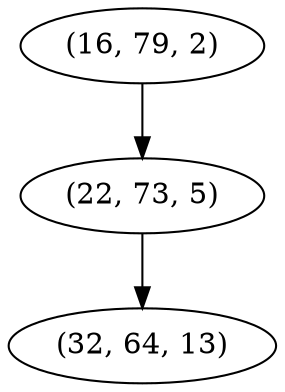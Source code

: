digraph tree {
    "(16, 79, 2)";
    "(22, 73, 5)";
    "(32, 64, 13)";
    "(16, 79, 2)" -> "(22, 73, 5)";
    "(22, 73, 5)" -> "(32, 64, 13)";
}
